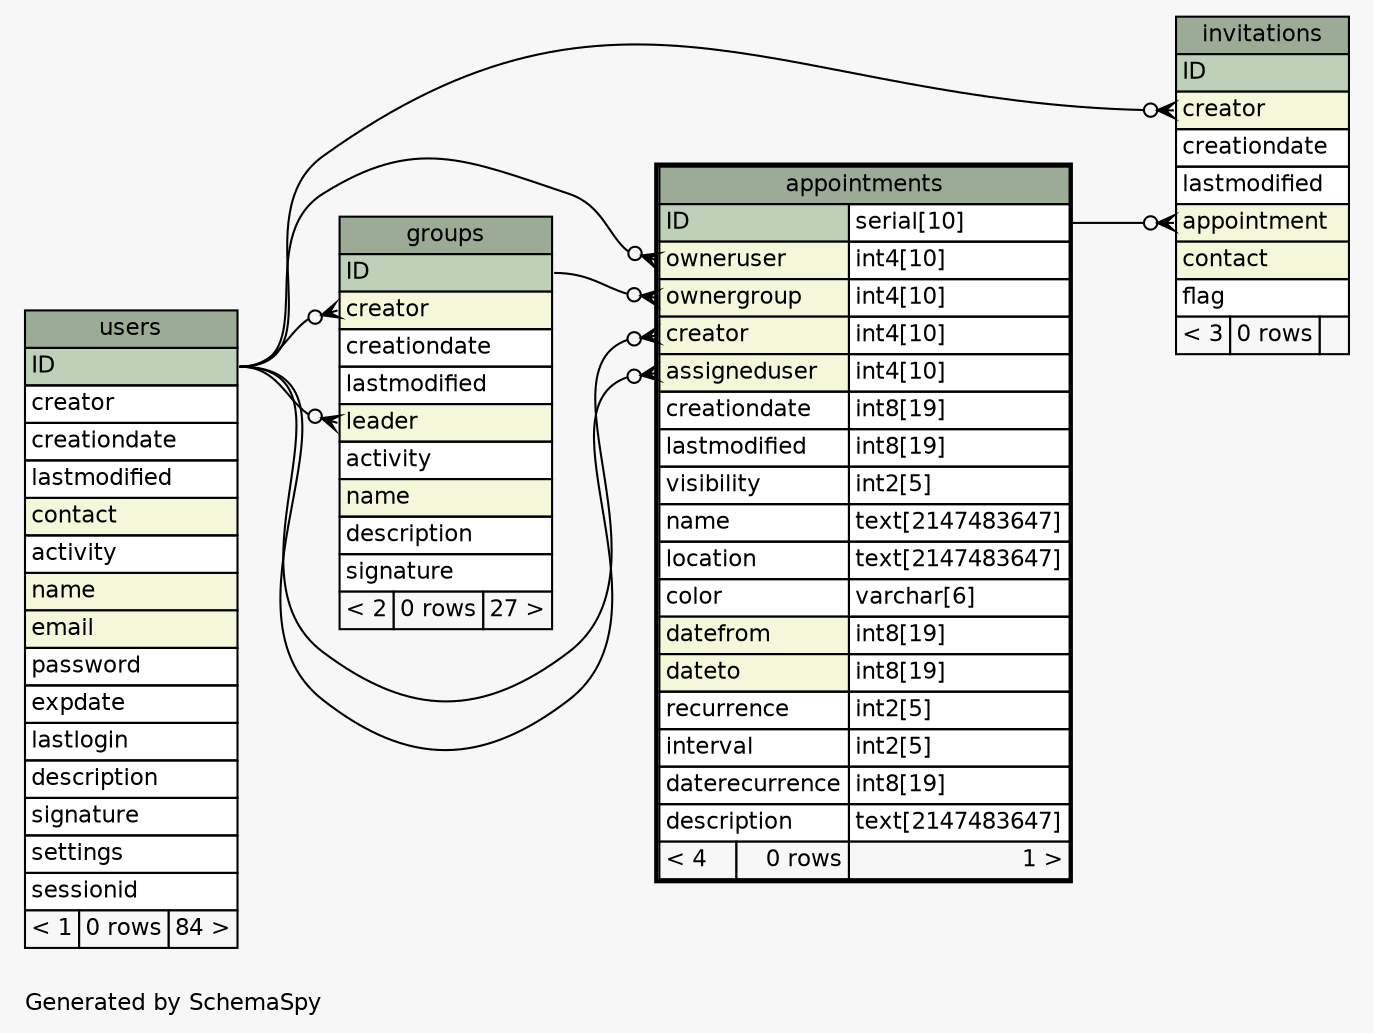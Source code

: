 // dot 2.38.0 on Windows 8.1 6.3
// SchemaSpy rev 590
digraph "oneDegreeRelationshipsDiagram" {
  graph [
    rankdir="RL"
    bgcolor="#f7f7f7"
    label="\nGenerated by SchemaSpy"
    labeljust="l"
    nodesep="0.18"
    ranksep="0.46"
    fontname="Helvetica"
    fontsize="11"
  ];
  node [
    fontname="Helvetica"
    fontsize="11"
    shape="plaintext"
  ];
  edge [
    arrowsize="0.8"
  ];
  "appointments":"assigneduser":w -> "users":"ID":e [arrowhead=none dir=back arrowtail=crowodot];
  "appointments":"creator":w -> "users":"ID":e [arrowhead=none dir=back arrowtail=crowodot];
  "appointments":"ownergroup":w -> "groups":"ID":e [arrowhead=none dir=back arrowtail=crowodot];
  "appointments":"owneruser":w -> "users":"ID":e [arrowhead=none dir=back arrowtail=crowodot];
  "groups":"creator":w -> "users":"ID":e [arrowhead=none dir=back arrowtail=crowodot];
  "groups":"leader":w -> "users":"ID":e [arrowhead=none dir=back arrowtail=crowodot];
  "invitations":"appointment":w -> "appointments":"ID.type":e [arrowhead=none dir=back arrowtail=crowodot];
  "invitations":"creator":w -> "users":"ID":e [arrowhead=none dir=back arrowtail=crowodot];
  "appointments" [
    label=<
    <TABLE BORDER="2" CELLBORDER="1" CELLSPACING="0" BGCOLOR="#ffffff">
      <TR><TD COLSPAN="3" BGCOLOR="#9bab96" ALIGN="CENTER">appointments</TD></TR>
      <TR><TD PORT="ID" COLSPAN="2" BGCOLOR="#bed1b8" ALIGN="LEFT">ID</TD><TD PORT="ID.type" ALIGN="LEFT">serial[10]</TD></TR>
      <TR><TD PORT="owneruser" COLSPAN="2" BGCOLOR="#f4f7da" ALIGN="LEFT">owneruser</TD><TD PORT="owneruser.type" ALIGN="LEFT">int4[10]</TD></TR>
      <TR><TD PORT="ownergroup" COLSPAN="2" BGCOLOR="#f4f7da" ALIGN="LEFT">ownergroup</TD><TD PORT="ownergroup.type" ALIGN="LEFT">int4[10]</TD></TR>
      <TR><TD PORT="creator" COLSPAN="2" BGCOLOR="#f4f7da" ALIGN="LEFT">creator</TD><TD PORT="creator.type" ALIGN="LEFT">int4[10]</TD></TR>
      <TR><TD PORT="assigneduser" COLSPAN="2" BGCOLOR="#f4f7da" ALIGN="LEFT">assigneduser</TD><TD PORT="assigneduser.type" ALIGN="LEFT">int4[10]</TD></TR>
      <TR><TD PORT="creationdate" COLSPAN="2" ALIGN="LEFT">creationdate</TD><TD PORT="creationdate.type" ALIGN="LEFT">int8[19]</TD></TR>
      <TR><TD PORT="lastmodified" COLSPAN="2" ALIGN="LEFT">lastmodified</TD><TD PORT="lastmodified.type" ALIGN="LEFT">int8[19]</TD></TR>
      <TR><TD PORT="visibility" COLSPAN="2" ALIGN="LEFT">visibility</TD><TD PORT="visibility.type" ALIGN="LEFT">int2[5]</TD></TR>
      <TR><TD PORT="name" COLSPAN="2" ALIGN="LEFT">name</TD><TD PORT="name.type" ALIGN="LEFT">text[2147483647]</TD></TR>
      <TR><TD PORT="location" COLSPAN="2" ALIGN="LEFT">location</TD><TD PORT="location.type" ALIGN="LEFT">text[2147483647]</TD></TR>
      <TR><TD PORT="color" COLSPAN="2" ALIGN="LEFT">color</TD><TD PORT="color.type" ALIGN="LEFT">varchar[6]</TD></TR>
      <TR><TD PORT="datefrom" COLSPAN="2" BGCOLOR="#f4f7da" ALIGN="LEFT">datefrom</TD><TD PORT="datefrom.type" ALIGN="LEFT">int8[19]</TD></TR>
      <TR><TD PORT="dateto" COLSPAN="2" BGCOLOR="#f4f7da" ALIGN="LEFT">dateto</TD><TD PORT="dateto.type" ALIGN="LEFT">int8[19]</TD></TR>
      <TR><TD PORT="recurrence" COLSPAN="2" ALIGN="LEFT">recurrence</TD><TD PORT="recurrence.type" ALIGN="LEFT">int2[5]</TD></TR>
      <TR><TD PORT="interval" COLSPAN="2" ALIGN="LEFT">interval</TD><TD PORT="interval.type" ALIGN="LEFT">int2[5]</TD></TR>
      <TR><TD PORT="daterecurrence" COLSPAN="2" ALIGN="LEFT">daterecurrence</TD><TD PORT="daterecurrence.type" ALIGN="LEFT">int8[19]</TD></TR>
      <TR><TD PORT="description" COLSPAN="2" ALIGN="LEFT">description</TD><TD PORT="description.type" ALIGN="LEFT">text[2147483647]</TD></TR>
      <TR><TD ALIGN="LEFT" BGCOLOR="#f7f7f7">&lt; 4</TD><TD ALIGN="RIGHT" BGCOLOR="#f7f7f7">0 rows</TD><TD ALIGN="RIGHT" BGCOLOR="#f7f7f7">1 &gt;</TD></TR>
    </TABLE>>
    URL="appointments.html"
    tooltip="appointments"
  ];
  "groups" [
    label=<
    <TABLE BORDER="0" CELLBORDER="1" CELLSPACING="0" BGCOLOR="#ffffff">
      <TR><TD COLSPAN="3" BGCOLOR="#9bab96" ALIGN="CENTER">groups</TD></TR>
      <TR><TD PORT="ID" COLSPAN="3" BGCOLOR="#bed1b8" ALIGN="LEFT">ID</TD></TR>
      <TR><TD PORT="creator" COLSPAN="3" BGCOLOR="#f4f7da" ALIGN="LEFT">creator</TD></TR>
      <TR><TD PORT="creationdate" COLSPAN="3" ALIGN="LEFT">creationdate</TD></TR>
      <TR><TD PORT="lastmodified" COLSPAN="3" ALIGN="LEFT">lastmodified</TD></TR>
      <TR><TD PORT="leader" COLSPAN="3" BGCOLOR="#f4f7da" ALIGN="LEFT">leader</TD></TR>
      <TR><TD PORT="activity" COLSPAN="3" ALIGN="LEFT">activity</TD></TR>
      <TR><TD PORT="name" COLSPAN="3" BGCOLOR="#f4f7da" ALIGN="LEFT">name</TD></TR>
      <TR><TD PORT="description" COLSPAN="3" ALIGN="LEFT">description</TD></TR>
      <TR><TD PORT="signature" COLSPAN="3" ALIGN="LEFT">signature</TD></TR>
      <TR><TD ALIGN="LEFT" BGCOLOR="#f7f7f7">&lt; 2</TD><TD ALIGN="RIGHT" BGCOLOR="#f7f7f7">0 rows</TD><TD ALIGN="RIGHT" BGCOLOR="#f7f7f7">27 &gt;</TD></TR>
    </TABLE>>
    URL="groups.html"
    tooltip="groups"
  ];
  "invitations" [
    label=<
    <TABLE BORDER="0" CELLBORDER="1" CELLSPACING="0" BGCOLOR="#ffffff">
      <TR><TD COLSPAN="3" BGCOLOR="#9bab96" ALIGN="CENTER">invitations</TD></TR>
      <TR><TD PORT="ID" COLSPAN="3" BGCOLOR="#bed1b8" ALIGN="LEFT">ID</TD></TR>
      <TR><TD PORT="creator" COLSPAN="3" BGCOLOR="#f4f7da" ALIGN="LEFT">creator</TD></TR>
      <TR><TD PORT="creationdate" COLSPAN="3" ALIGN="LEFT">creationdate</TD></TR>
      <TR><TD PORT="lastmodified" COLSPAN="3" ALIGN="LEFT">lastmodified</TD></TR>
      <TR><TD PORT="appointment" COLSPAN="3" BGCOLOR="#f4f7da" ALIGN="LEFT">appointment</TD></TR>
      <TR><TD PORT="contact" COLSPAN="3" BGCOLOR="#f4f7da" ALIGN="LEFT">contact</TD></TR>
      <TR><TD PORT="flag" COLSPAN="3" ALIGN="LEFT">flag</TD></TR>
      <TR><TD ALIGN="LEFT" BGCOLOR="#f7f7f7">&lt; 3</TD><TD ALIGN="RIGHT" BGCOLOR="#f7f7f7">0 rows</TD><TD ALIGN="RIGHT" BGCOLOR="#f7f7f7">  </TD></TR>
    </TABLE>>
    URL="invitations.html"
    tooltip="invitations"
  ];
  "users" [
    label=<
    <TABLE BORDER="0" CELLBORDER="1" CELLSPACING="0" BGCOLOR="#ffffff">
      <TR><TD COLSPAN="3" BGCOLOR="#9bab96" ALIGN="CENTER">users</TD></TR>
      <TR><TD PORT="ID" COLSPAN="3" BGCOLOR="#bed1b8" ALIGN="LEFT">ID</TD></TR>
      <TR><TD PORT="creator" COLSPAN="3" ALIGN="LEFT">creator</TD></TR>
      <TR><TD PORT="creationdate" COLSPAN="3" ALIGN="LEFT">creationdate</TD></TR>
      <TR><TD PORT="lastmodified" COLSPAN="3" ALIGN="LEFT">lastmodified</TD></TR>
      <TR><TD PORT="contact" COLSPAN="3" BGCOLOR="#f4f7da" ALIGN="LEFT">contact</TD></TR>
      <TR><TD PORT="activity" COLSPAN="3" ALIGN="LEFT">activity</TD></TR>
      <TR><TD PORT="name" COLSPAN="3" BGCOLOR="#f4f7da" ALIGN="LEFT">name</TD></TR>
      <TR><TD PORT="email" COLSPAN="3" BGCOLOR="#f4f7da" ALIGN="LEFT">email</TD></TR>
      <TR><TD PORT="password" COLSPAN="3" ALIGN="LEFT">password</TD></TR>
      <TR><TD PORT="expdate" COLSPAN="3" ALIGN="LEFT">expdate</TD></TR>
      <TR><TD PORT="lastlogin" COLSPAN="3" ALIGN="LEFT">lastlogin</TD></TR>
      <TR><TD PORT="description" COLSPAN="3" ALIGN="LEFT">description</TD></TR>
      <TR><TD PORT="signature" COLSPAN="3" ALIGN="LEFT">signature</TD></TR>
      <TR><TD PORT="settings" COLSPAN="3" ALIGN="LEFT">settings</TD></TR>
      <TR><TD PORT="sessionid" COLSPAN="3" ALIGN="LEFT">sessionid</TD></TR>
      <TR><TD ALIGN="LEFT" BGCOLOR="#f7f7f7">&lt; 1</TD><TD ALIGN="RIGHT" BGCOLOR="#f7f7f7">0 rows</TD><TD ALIGN="RIGHT" BGCOLOR="#f7f7f7">84 &gt;</TD></TR>
    </TABLE>>
    URL="users.html"
    tooltip="users"
  ];
}
